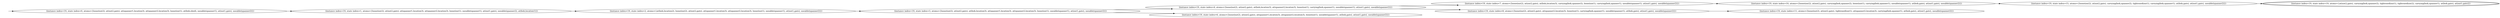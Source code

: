 digraph {
rankdir="LR"
s0[label="(instance index=19, state index=0, atoms={loose(nut2), at(nut2,gate), at(spanner1,location3), at(spanner2,location3), loose(nut1), at(bob,shed), useable(spanner1), at(nut1,gate), useable(spanner2)})"]
s1[label="(instance index=19, state index=1, atoms={loose(nut2), at(nut2,gate), at(spanner1,location3), at(spanner2,location3), loose(nut1), useable(spanner1), at(nut1,gate), useable(spanner2), at(bob,location1)})"]
s2[label="(instance index=19, state index=2, atoms={at(bob,location2), loose(nut2), at(nut2,gate), at(spanner1,location3), at(spanner2,location3), loose(nut1), useable(spanner1), at(nut1,gate), useable(spanner2)})"]
s3[label="(instance index=19, state index=3, atoms={loose(nut2), at(nut2,gate), at(bob,location3), at(spanner1,location3), at(spanner2,location3), loose(nut1), useable(spanner1), at(nut1,gate), useable(spanner2)})"]
s4[label="(instance index=19, state index=4, atoms={loose(nut2), at(nut2,gate), at(bob,location3), at(spanner2,location3), loose(nut1), carrying(bob,spanner1), useable(spanner1), at(nut1,gate), useable(spanner2)})"]
s6[label="(instance index=19, state index=6, atoms={loose(nut2), at(nut2,gate), at(spanner1,location3), at(spanner2,location3), loose(nut1), useable(spanner1), at(bob,gate), at(nut1,gate), useable(spanner2)})"]
s7[label="(instance index=19, state index=7, atoms={loose(nut2), at(nut2,gate), at(bob,location3), carrying(bob,spanner2), loose(nut1), carrying(bob,spanner1), useable(spanner1), at(nut1,gate), useable(spanner2)})"]
s8[label="(instance index=19, state index=8, atoms={loose(nut2), at(nut2,gate), at(spanner2,location3), loose(nut1), carrying(bob,spanner1), useable(spanner1), at(bob,gate), at(nut1,gate), useable(spanner2)})"]
s10[label="(instance index=19, state index=10, atoms={loose(nut2), at(nut2,gate), carrying(bob,spanner2), loose(nut1), carrying(bob,spanner1), useable(spanner1), at(bob,gate), at(nut1,gate), useable(spanner2)})"]
s11[label="(instance index=19, state index=11, atoms={loose(nut2), at(nut2,gate), tightened(nut1), at(spanner2,location3), carrying(bob,spanner1), at(bob,gate), at(nut1,gate), useable(spanner2)})"]
s15[label="(instance index=19, state index=15, atoms={loose(nut2), at(nut2,gate), carrying(bob,spanner2), tightened(nut1), carrying(bob,spanner1), at(bob,gate), at(nut1,gate), useable(spanner2)})"]
s19[peripheries=2,label="(instance index=19, state index=19, atoms={at(nut2,gate), carrying(bob,spanner2), tightened(nut1), tightened(nut2), carrying(bob,spanner1), at(bob,gate), at(nut1,gate)})"]
Dangling [ label = "", style = invis ]
{ rank = same; Dangling }
Dangling -> s0
{ rank = same; s0}
{ rank = same; s1}
{ rank = same; s2}
{ rank = same; s3}
{ rank = same; s4,s6}
{ rank = same; s7,s8}
{ rank = same; s10,s11}
{ rank = same; s15}
{ rank = same; s19}
{
s0->s1
}
{
s1->s2
}
{
s2->s3
}
{
s3->s6
s3->s4
}
{
s4->s7
s4->s8
}
{
s7->s10
s8->s11
}
{
s10->s15
}
{
s15->s19
}
{
}
}
